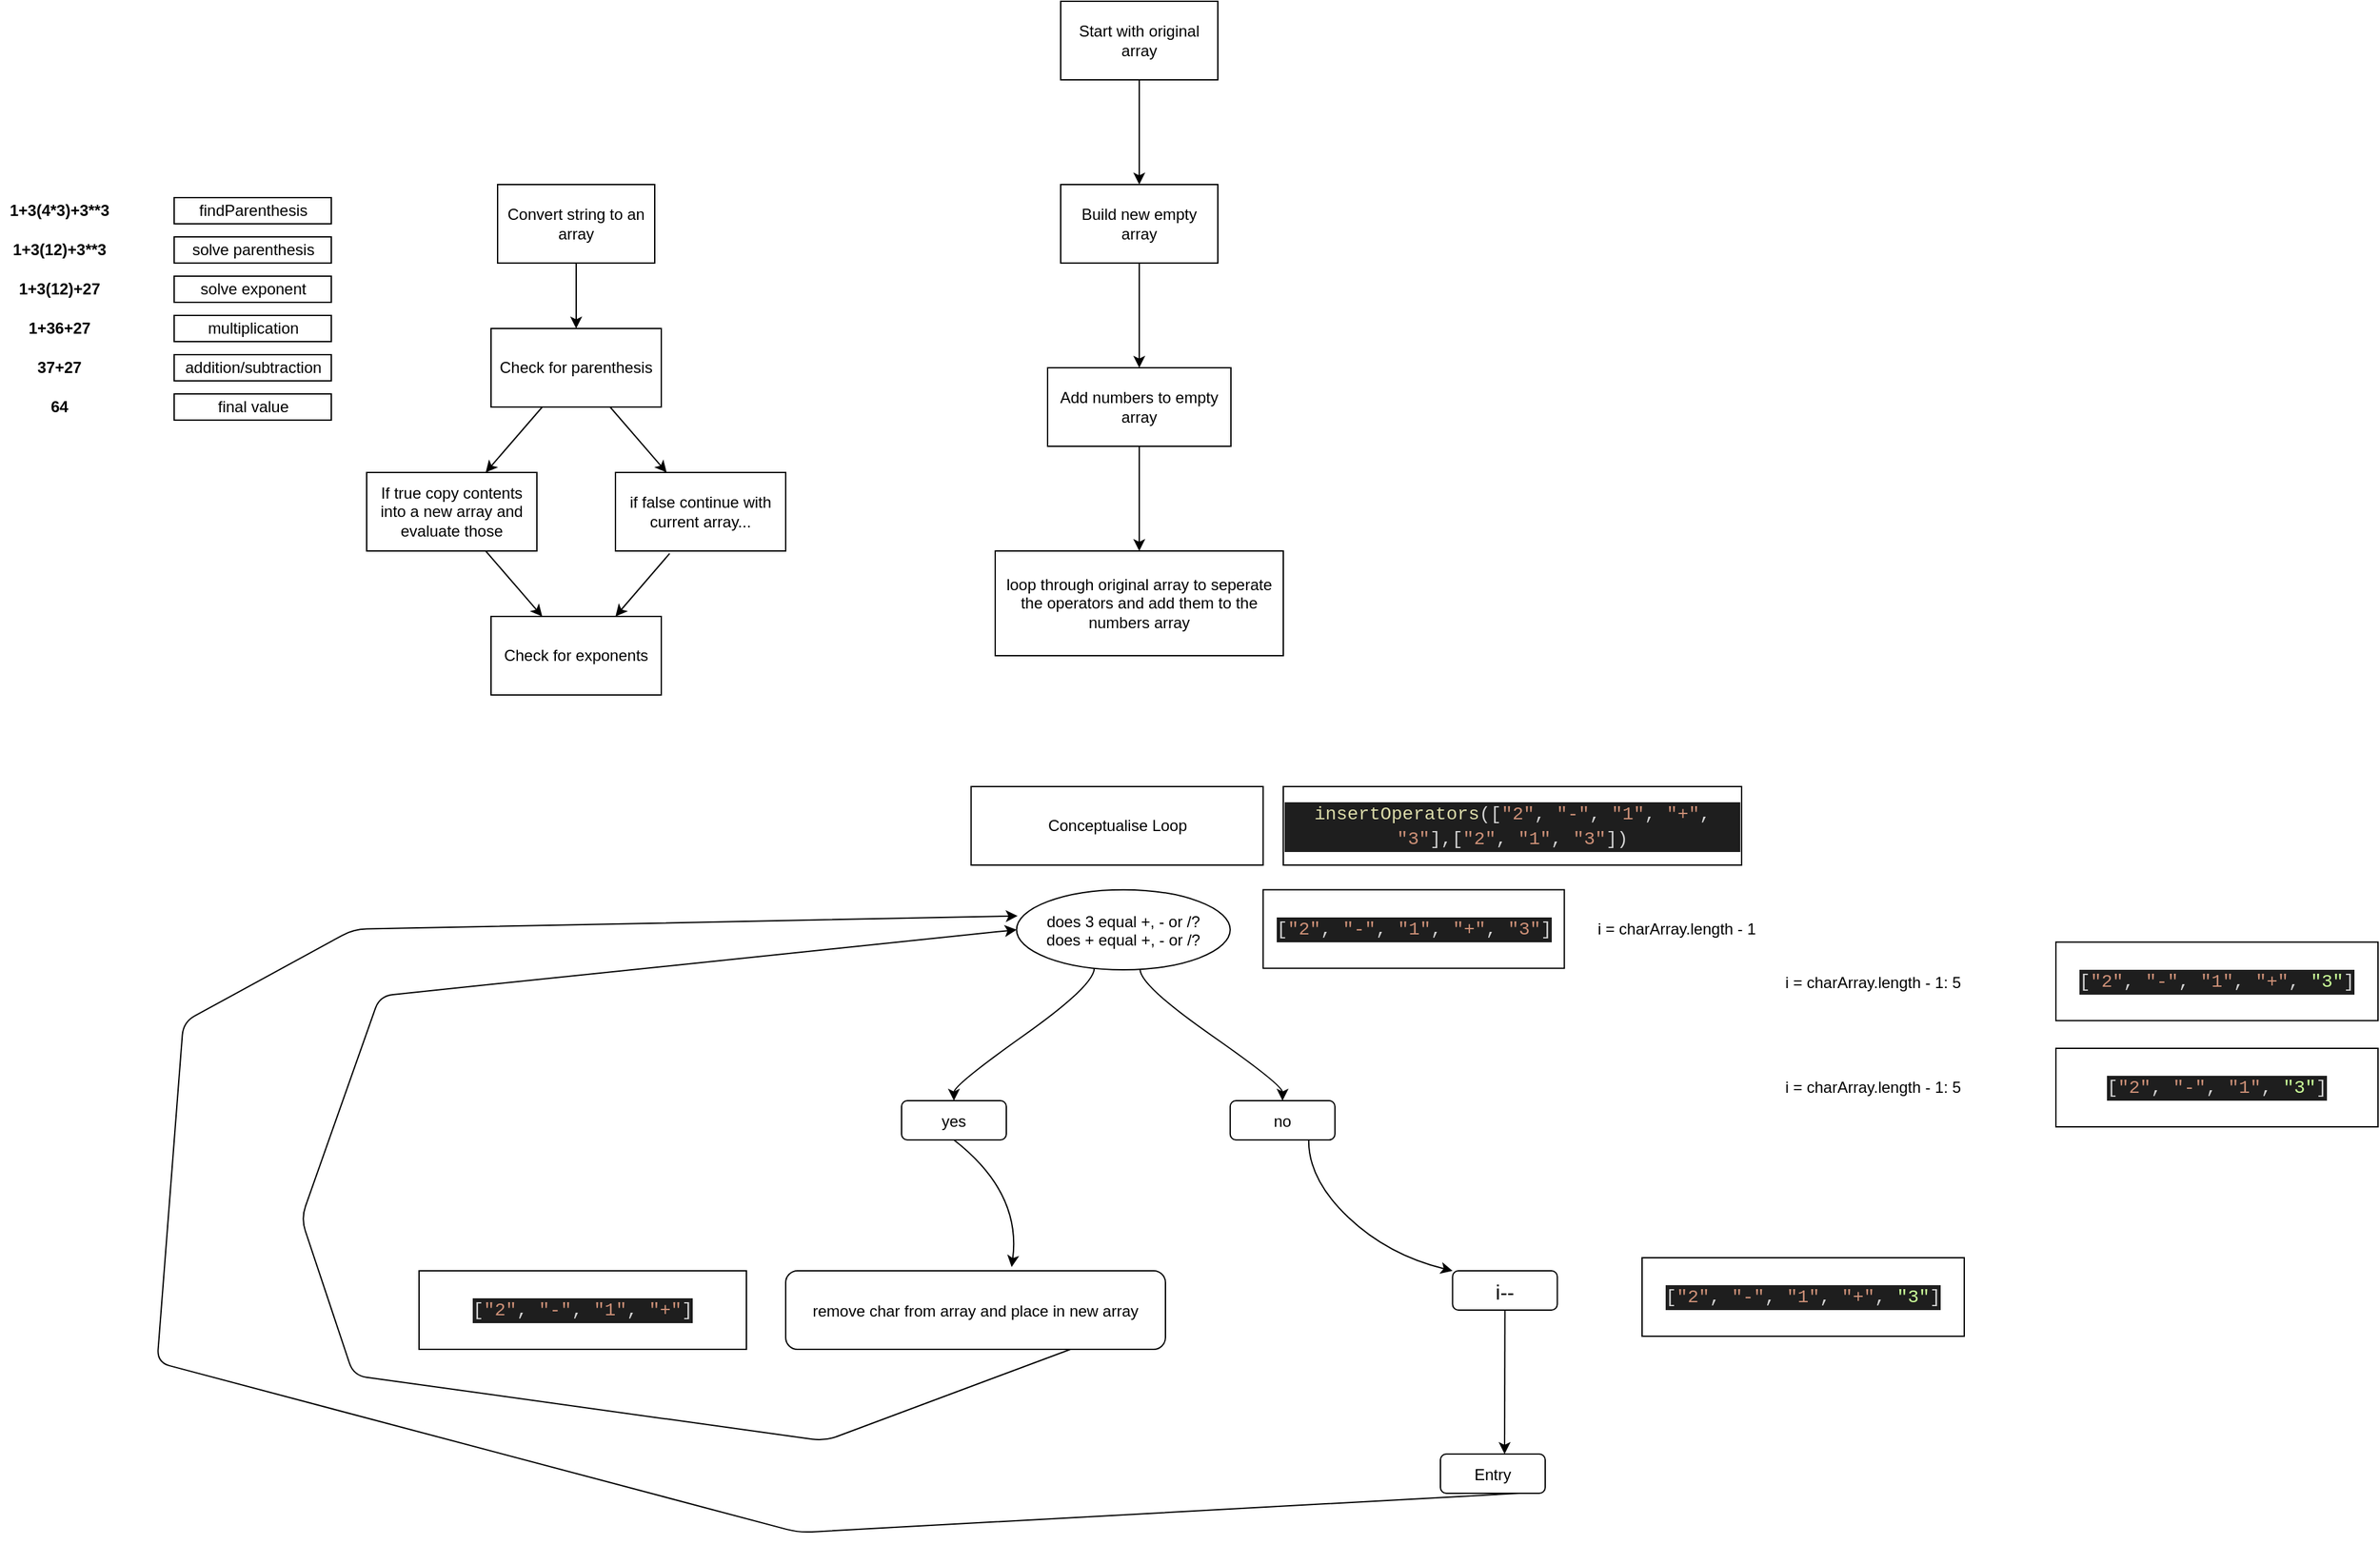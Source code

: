<mxfile>
    <diagram id="-ucvT8-kgHedsvhfO-7C" name="Page-1">
        <mxGraphModel dx="840" dy="1571" grid="1" gridSize="10" guides="1" tooltips="1" connect="1" arrows="1" fold="1" page="1" pageScale="1" pageWidth="827" pageHeight="1169" math="0" shadow="0">
            <root>
                <mxCell id="0"/>
                <mxCell id="1" parent="0"/>
                <mxCell id="2" value="1+3(4*3)+3**3" style="text;html=1;resizable=0;autosize=1;align=center;verticalAlign=middle;points=[];fillColor=none;strokeColor=none;rounded=0;fontStyle=1" parent="1" vertex="1">
                    <mxGeometry x="280" y="120" width="90" height="20" as="geometry"/>
                </mxCell>
                <mxCell id="4" value="1+3(12)+3**3" style="text;html=1;resizable=0;autosize=1;align=center;verticalAlign=middle;points=[];fillColor=none;strokeColor=none;rounded=0;fontStyle=1" parent="1" vertex="1">
                    <mxGeometry x="280" y="150" width="90" height="20" as="geometry"/>
                </mxCell>
                <mxCell id="5" value="1+3(12)+27" style="text;html=1;resizable=0;autosize=1;align=center;verticalAlign=middle;points=[];fillColor=none;strokeColor=none;rounded=0;fontStyle=1" parent="1" vertex="1">
                    <mxGeometry x="285" y="180" width="80" height="20" as="geometry"/>
                </mxCell>
                <mxCell id="6" value="1+36+27" style="text;html=1;resizable=0;autosize=1;align=center;verticalAlign=middle;points=[];fillColor=none;strokeColor=none;rounded=0;fontStyle=1" parent="1" vertex="1">
                    <mxGeometry x="295" y="210" width="60" height="20" as="geometry"/>
                </mxCell>
                <mxCell id="7" value="37+27" style="text;html=1;resizable=0;autosize=1;align=center;verticalAlign=middle;points=[];fillColor=none;strokeColor=none;rounded=0;fontStyle=1" parent="1" vertex="1">
                    <mxGeometry x="300" y="240" width="50" height="20" as="geometry"/>
                </mxCell>
                <mxCell id="8" value="64" style="text;html=1;resizable=0;autosize=1;align=center;verticalAlign=middle;points=[];fillColor=none;strokeColor=none;rounded=0;fontStyle=1" parent="1" vertex="1">
                    <mxGeometry x="310" y="270" width="30" height="20" as="geometry"/>
                </mxCell>
                <mxCell id="9" value="" style="whiteSpace=wrap;html=1;" parent="1" vertex="1">
                    <mxGeometry x="413" y="120" width="120" height="20" as="geometry"/>
                </mxCell>
                <mxCell id="10" value="findParenthesis" style="text;html=1;resizable=0;autosize=1;align=center;verticalAlign=middle;points=[];fillColor=none;strokeColor=none;rounded=0;" parent="1" vertex="1">
                    <mxGeometry x="423" y="120" width="100" height="20" as="geometry"/>
                </mxCell>
                <mxCell id="11" value="" style="whiteSpace=wrap;html=1;" parent="1" vertex="1">
                    <mxGeometry x="413" y="150" width="120" height="20" as="geometry"/>
                </mxCell>
                <mxCell id="12" value="solve parenthesis" style="text;html=1;resizable=0;autosize=1;align=center;verticalAlign=middle;points=[];fillColor=none;strokeColor=none;rounded=0;" parent="1" vertex="1">
                    <mxGeometry x="418" y="150" width="110" height="20" as="geometry"/>
                </mxCell>
                <mxCell id="16" value="" style="whiteSpace=wrap;html=1;" parent="1" vertex="1">
                    <mxGeometry x="413" y="180" width="120" height="20" as="geometry"/>
                </mxCell>
                <mxCell id="17" value="solve exponent" style="text;html=1;resizable=0;autosize=1;align=center;verticalAlign=middle;points=[];fillColor=none;strokeColor=none;rounded=0;" parent="1" vertex="1">
                    <mxGeometry x="423" y="180" width="100" height="20" as="geometry"/>
                </mxCell>
                <mxCell id="18" value="" style="whiteSpace=wrap;html=1;" parent="1" vertex="1">
                    <mxGeometry x="413" y="210" width="120" height="20" as="geometry"/>
                </mxCell>
                <mxCell id="19" value="multiplication" style="text;html=1;resizable=0;autosize=1;align=center;verticalAlign=middle;points=[];fillColor=none;strokeColor=none;rounded=0;" parent="1" vertex="1">
                    <mxGeometry x="433" y="210" width="80" height="20" as="geometry"/>
                </mxCell>
                <mxCell id="20" value="" style="whiteSpace=wrap;html=1;" parent="1" vertex="1">
                    <mxGeometry x="413" y="240" width="120" height="20" as="geometry"/>
                </mxCell>
                <mxCell id="21" value="addition/subtraction" style="text;html=1;resizable=0;autosize=1;align=center;verticalAlign=middle;points=[];fillColor=none;strokeColor=none;rounded=0;" parent="1" vertex="1">
                    <mxGeometry x="413" y="240" width="120" height="20" as="geometry"/>
                </mxCell>
                <mxCell id="23" value="" style="whiteSpace=wrap;html=1;" parent="1" vertex="1">
                    <mxGeometry x="413" y="270" width="120" height="20" as="geometry"/>
                </mxCell>
                <mxCell id="24" value="final value" style="text;html=1;resizable=0;autosize=1;align=center;verticalAlign=middle;points=[];fillColor=none;strokeColor=none;rounded=0;" parent="1" vertex="1">
                    <mxGeometry x="438" y="270" width="70" height="20" as="geometry"/>
                </mxCell>
                <mxCell id="27" value="" style="edgeStyle=none;html=1;" parent="1" source="25" target="26" edge="1">
                    <mxGeometry relative="1" as="geometry"/>
                </mxCell>
                <mxCell id="25" value="Convert string to an array" style="whiteSpace=wrap;html=1;" parent="1" vertex="1">
                    <mxGeometry x="660" y="110" width="120" height="60" as="geometry"/>
                </mxCell>
                <mxCell id="29" value="" style="edgeStyle=none;html=1;" parent="1" source="26" target="28" edge="1">
                    <mxGeometry relative="1" as="geometry"/>
                </mxCell>
                <mxCell id="31" value="" style="edgeStyle=none;html=1;" parent="1" source="26" target="30" edge="1">
                    <mxGeometry relative="1" as="geometry"/>
                </mxCell>
                <mxCell id="26" value="Check for parenthesis" style="whiteSpace=wrap;html=1;" parent="1" vertex="1">
                    <mxGeometry x="655" y="220" width="130" height="60" as="geometry"/>
                </mxCell>
                <mxCell id="33" value="" style="edgeStyle=none;html=1;" parent="1" source="28" target="32" edge="1">
                    <mxGeometry relative="1" as="geometry"/>
                </mxCell>
                <mxCell id="28" value="If true copy contents into a new array and evaluate those" style="whiteSpace=wrap;html=1;" parent="1" vertex="1">
                    <mxGeometry x="560" y="330" width="130" height="60" as="geometry"/>
                </mxCell>
                <mxCell id="34" style="edgeStyle=none;html=1;entryX=0.731;entryY=-0.001;entryDx=0;entryDy=0;exitX=0.318;exitY=1.033;exitDx=0;exitDy=0;exitPerimeter=0;entryPerimeter=0;" parent="1" source="30" target="32" edge="1">
                    <mxGeometry relative="1" as="geometry">
                        <mxPoint x="790" y="400" as="sourcePoint"/>
                    </mxGeometry>
                </mxCell>
                <mxCell id="30" value="if false continue with current array..." style="whiteSpace=wrap;html=1;" parent="1" vertex="1">
                    <mxGeometry x="750" y="330" width="130" height="60" as="geometry"/>
                </mxCell>
                <mxCell id="32" value="Check for exponents" style="whiteSpace=wrap;html=1;" parent="1" vertex="1">
                    <mxGeometry x="655" y="440" width="130" height="60" as="geometry"/>
                </mxCell>
                <mxCell id="37" value="" style="edgeStyle=none;html=1;" parent="1" source="35" target="36" edge="1">
                    <mxGeometry relative="1" as="geometry"/>
                </mxCell>
                <mxCell id="41" value="" style="edgeStyle=none;html=1;entryX=0.5;entryY=0;entryDx=0;entryDy=0;" parent="1" source="40" target="35" edge="1">
                    <mxGeometry relative="1" as="geometry">
                        <mxPoint x="1300" y="30" as="sourcePoint"/>
                    </mxGeometry>
                </mxCell>
                <mxCell id="35" value="Build new empty array" style="whiteSpace=wrap;html=1;" parent="1" vertex="1">
                    <mxGeometry x="1090" y="110" width="120" height="60" as="geometry"/>
                </mxCell>
                <mxCell id="39" value="" style="edgeStyle=none;html=1;" parent="1" source="36" target="38" edge="1">
                    <mxGeometry relative="1" as="geometry"/>
                </mxCell>
                <mxCell id="36" value="Add numbers to empty array" style="whiteSpace=wrap;html=1;" parent="1" vertex="1">
                    <mxGeometry x="1080" y="250" width="140" height="60" as="geometry"/>
                </mxCell>
                <mxCell id="38" value="loop through original array to seperate the operators and add them to the numbers array" style="whiteSpace=wrap;html=1;" parent="1" vertex="1">
                    <mxGeometry x="1040" y="390" width="220" height="80" as="geometry"/>
                </mxCell>
                <mxCell id="40" value="Start with original array" style="whiteSpace=wrap;html=1;" parent="1" vertex="1">
                    <mxGeometry x="1090" y="-30" width="120" height="60" as="geometry"/>
                </mxCell>
                <mxCell id="42" value="Conceptualise Loop" style="whiteSpace=wrap;html=1;" vertex="1" parent="1">
                    <mxGeometry x="1021.61" y="570" width="223" height="60" as="geometry"/>
                </mxCell>
                <mxCell id="44" value="does 3 equal +, - or /?&#10;does + equal +, - or /?" style="ellipse" vertex="1" parent="1">
                    <mxGeometry x="1056.32" y="648.83" width="163.11" height="61.17" as="geometry"/>
                </mxCell>
                <mxCell id="45" value="yes" style="rounded=1;" vertex="1" parent="1">
                    <mxGeometry x="968.477" y="810" width="80" height="30" as="geometry"/>
                </mxCell>
                <mxCell id="46" value="" style="curved=1;noEdgeStyle=1;orthogonal=1;" edge="1" source="44" target="45" parent="1">
                    <mxGeometry relative="1" as="geometry">
                        <Array as="points">
                            <mxPoint x="1115.614" y="722"/>
                            <mxPoint x="1008.477" y="798"/>
                        </Array>
                    </mxGeometry>
                </mxCell>
                <mxCell id="47" value="no" style="rounded=1;" vertex="1" parent="1">
                    <mxGeometry x="1219.427" y="810" width="80" height="30" as="geometry"/>
                </mxCell>
                <mxCell id="48" value="" style="curved=1;noEdgeStyle=1;orthogonal=1;" edge="1" source="44" target="47" parent="1">
                    <mxGeometry relative="1" as="geometry">
                        <Array as="points">
                            <mxPoint x="1150.614" y="722"/>
                            <mxPoint x="1259.427" y="798"/>
                        </Array>
                    </mxGeometry>
                </mxCell>
                <mxCell id="85" style="edgeStyle=none;html=1;exitX=0.75;exitY=1;exitDx=0;exitDy=0;fontSize=16;fontColor=#CCFF99;entryX=0;entryY=0.5;entryDx=0;entryDy=0;" edge="1" parent="1" source="51" target="44">
                    <mxGeometry relative="1" as="geometry">
                        <mxPoint x="820" y="660" as="targetPoint"/>
                        <Array as="points">
                            <mxPoint x="910" y="1070"/>
                            <mxPoint x="550" y="1020"/>
                            <mxPoint x="510" y="900"/>
                            <mxPoint x="570" y="730"/>
                        </Array>
                    </mxGeometry>
                </mxCell>
                <mxCell id="51" value="remove char from array and place in new array" style="rounded=1;" vertex="1" parent="1">
                    <mxGeometry x="880" y="940" width="290" height="60" as="geometry"/>
                </mxCell>
                <mxCell id="52" value="" style="curved=1;noEdgeStyle=1;orthogonal=1;exitX=0.5;exitY=1;exitDx=0;exitDy=0;entryX=0.595;entryY=-0.047;entryDx=0;entryDy=0;entryPerimeter=0;" edge="1" source="45" target="51" parent="1">
                    <mxGeometry relative="1" as="geometry">
                        <Array as="points">
                            <mxPoint x="1060" y="880"/>
                        </Array>
                    </mxGeometry>
                </mxCell>
                <mxCell id="53" value="i--" style="rounded=1;fontSize=16;" vertex="1" parent="1">
                    <mxGeometry x="1389.25" y="940" width="80" height="30" as="geometry"/>
                </mxCell>
                <mxCell id="54" value="" style="curved=1;noEdgeStyle=1;orthogonal=1;exitX=0.75;exitY=1;exitDx=0;exitDy=0;" edge="1" source="47" target="53" parent="1">
                    <mxGeometry relative="1" as="geometry">
                        <Array as="points">
                            <mxPoint x="1279" y="870"/>
                            <mxPoint x="1340" y="928"/>
                        </Array>
                    </mxGeometry>
                </mxCell>
                <mxCell id="84" style="edgeStyle=none;html=1;exitX=0.75;exitY=1;exitDx=0;exitDy=0;fontSize=16;fontColor=#CCFF99;entryX=0.005;entryY=0.327;entryDx=0;entryDy=0;entryPerimeter=0;" edge="1" parent="1" source="67" target="44">
                    <mxGeometry relative="1" as="geometry">
                        <mxPoint x="1370" y="790" as="targetPoint"/>
                        <Array as="points">
                            <mxPoint x="890" y="1140"/>
                            <mxPoint x="400" y="1010"/>
                            <mxPoint x="420" y="750"/>
                            <mxPoint x="550" y="679"/>
                        </Array>
                    </mxGeometry>
                </mxCell>
                <mxCell id="67" value="Entry" style="rounded=1;" vertex="1" parent="1">
                    <mxGeometry x="1380" y="1080" width="80" height="30" as="geometry"/>
                </mxCell>
                <mxCell id="68" value="" style="curved=1;noEdgeStyle=1;orthogonal=1;exitX=0.5;exitY=1;exitDx=0;exitDy=0;" edge="1" source="53" target="67" parent="1">
                    <mxGeometry relative="1" as="geometry">
                        <Array as="points">
                            <mxPoint x="1429" y="1030"/>
                        </Array>
                    </mxGeometry>
                </mxCell>
                <mxCell id="75" value="&lt;div style=&quot;color: rgb(212 , 212 , 212) ; background-color: rgb(30 , 30 , 30) ; font-family: &amp;#34;consolas&amp;#34; , &amp;#34;courier new&amp;#34; , monospace ; font-size: 14px ; line-height: 19px&quot;&gt;&lt;span style=&quot;color: #dcdcaa&quot;&gt;insertOperators&lt;/span&gt;([&lt;span style=&quot;color: #ce9178&quot;&gt;&quot;2&quot;&lt;/span&gt;, &lt;span style=&quot;color: #ce9178&quot;&gt;&quot;-&quot;&lt;/span&gt;, &lt;span style=&quot;color: #ce9178&quot;&gt;&quot;1&quot;&lt;/span&gt;, &lt;span style=&quot;color: #ce9178&quot;&gt;&quot;+&quot;&lt;/span&gt;, &lt;span style=&quot;color: #ce9178&quot;&gt;&quot;3&quot;&lt;/span&gt;],[&lt;span style=&quot;color: #ce9178&quot;&gt;&quot;2&quot;&lt;/span&gt;, &lt;span style=&quot;color: #ce9178&quot;&gt;&quot;1&quot;&lt;/span&gt;, &lt;span style=&quot;color: #ce9178&quot;&gt;&quot;3&quot;&lt;/span&gt;])&lt;/div&gt;" style="whiteSpace=wrap;html=1;" vertex="1" parent="1">
                    <mxGeometry x="1260" y="570" width="350" height="60" as="geometry"/>
                </mxCell>
                <mxCell id="76" value="i = charArray.length - 1" style="text;html=1;align=center;verticalAlign=middle;resizable=0;points=[];autosize=1;strokeColor=none;fillColor=none;" vertex="1" parent="1">
                    <mxGeometry x="1490" y="668.83" width="140" height="20" as="geometry"/>
                </mxCell>
                <mxCell id="80" value="&lt;div style=&quot;color: rgb(212 , 212 , 212) ; background-color: rgb(30 , 30 , 30) ; font-family: &amp;#34;consolas&amp;#34; , &amp;#34;courier new&amp;#34; , monospace ; font-size: 14px ; line-height: 19px&quot;&gt;[&lt;span style=&quot;color: #ce9178&quot;&gt;&quot;2&quot;&lt;/span&gt;, &lt;span style=&quot;color: #ce9178&quot;&gt;&quot;-&quot;&lt;/span&gt;, &lt;span style=&quot;color: #ce9178&quot;&gt;&quot;1&quot;&lt;/span&gt;, &lt;span style=&quot;color: #ce9178&quot;&gt;&quot;+&quot;&lt;/span&gt;, &lt;span style=&quot;color: #ce9178&quot;&gt;&quot;3&quot;&lt;/span&gt;]&lt;/div&gt;" style="whiteSpace=wrap;html=1;" vertex="1" parent="1">
                    <mxGeometry x="1244.61" y="648.83" width="230" height="60" as="geometry"/>
                </mxCell>
                <mxCell id="82" value="&lt;div style=&quot;background-color: rgb(30 , 30 , 30) ; font-family: &amp;#34;consolas&amp;#34; , &amp;#34;courier new&amp;#34; , monospace ; font-size: 14px ; line-height: 19px&quot;&gt;&lt;font color=&quot;#d4d4d4&quot;&gt;[&lt;/font&gt;&lt;span style=&quot;color: rgb(206 , 145 , 120)&quot;&gt;&quot;2&quot;&lt;/span&gt;&lt;font color=&quot;#d4d4d4&quot;&gt;, &lt;/font&gt;&lt;span style=&quot;color: rgb(206 , 145 , 120)&quot;&gt;&quot;-&quot;&lt;/span&gt;&lt;font color=&quot;#d4d4d4&quot;&gt;, &lt;/font&gt;&lt;span style=&quot;color: rgb(206 , 145 , 120)&quot;&gt;&quot;1&quot;&lt;/span&gt;&lt;font color=&quot;#d4d4d4&quot;&gt;, &lt;/font&gt;&lt;span style=&quot;color: rgb(206 , 145 , 120)&quot;&gt;&quot;+&quot;&lt;/span&gt;&lt;font color=&quot;#d4d4d4&quot;&gt;, &lt;/font&gt;&lt;font color=&quot;#ccff99&quot;&gt;&quot;3&quot;&lt;/font&gt;&lt;font color=&quot;#d4d4d4&quot;&gt;]&lt;/font&gt;&lt;/div&gt;" style="whiteSpace=wrap;html=1;" vertex="1" parent="1">
                    <mxGeometry x="1534" y="930" width="246" height="60" as="geometry"/>
                </mxCell>
                <mxCell id="83" value="&lt;div style=&quot;color: rgb(212 , 212 , 212) ; background-color: rgb(30 , 30 , 30) ; font-family: &amp;#34;consolas&amp;#34; , &amp;#34;courier new&amp;#34; , monospace ; font-size: 14px ; line-height: 19px&quot;&gt;[&lt;span style=&quot;color: #ce9178&quot;&gt;&quot;2&quot;&lt;/span&gt;, &lt;span style=&quot;color: #ce9178&quot;&gt;&quot;-&quot;&lt;/span&gt;, &lt;span style=&quot;color: #ce9178&quot;&gt;&quot;1&quot;&lt;/span&gt;, &lt;span style=&quot;color: #ce9178&quot;&gt;&quot;+&quot;&lt;/span&gt;]&lt;/div&gt;" style="whiteSpace=wrap;html=1;labelBackgroundColor=#66B2FF;fontColor=#CCFF99;" vertex="1" parent="1">
                    <mxGeometry x="600" y="940" width="250" height="60" as="geometry"/>
                </mxCell>
                <mxCell id="86" value="&lt;div style=&quot;background-color: rgb(30 , 30 , 30) ; font-family: &amp;#34;consolas&amp;#34; , &amp;#34;courier new&amp;#34; , monospace ; font-size: 14px ; line-height: 19px&quot;&gt;&lt;font color=&quot;#d4d4d4&quot;&gt;[&lt;/font&gt;&lt;span style=&quot;color: rgb(206 , 145 , 120)&quot;&gt;&quot;2&quot;&lt;/span&gt;&lt;font color=&quot;#d4d4d4&quot;&gt;, &lt;/font&gt;&lt;span style=&quot;color: rgb(206 , 145 , 120)&quot;&gt;&quot;-&quot;&lt;/span&gt;&lt;font color=&quot;#d4d4d4&quot;&gt;, &lt;/font&gt;&lt;span style=&quot;color: rgb(206 , 145 , 120)&quot;&gt;&quot;1&quot;&lt;/span&gt;&lt;font color=&quot;#d4d4d4&quot;&gt;, &lt;/font&gt;&lt;span style=&quot;color: rgb(206 , 145 , 120)&quot;&gt;&quot;+&quot;&lt;/span&gt;&lt;font color=&quot;#d4d4d4&quot;&gt;, &lt;/font&gt;&lt;font color=&quot;#ccff99&quot;&gt;&quot;3&quot;&lt;/font&gt;&lt;font color=&quot;#d4d4d4&quot;&gt;]&lt;/font&gt;&lt;/div&gt;" style="whiteSpace=wrap;html=1;" vertex="1" parent="1">
                    <mxGeometry x="1850" y="688.83" width="246" height="60" as="geometry"/>
                </mxCell>
                <mxCell id="87" value="&lt;div style=&quot;background-color: rgb(30 , 30 , 30) ; font-family: &amp;#34;consolas&amp;#34; , &amp;#34;courier new&amp;#34; , monospace ; font-size: 14px ; line-height: 19px&quot;&gt;&lt;font color=&quot;#d4d4d4&quot;&gt;[&lt;/font&gt;&lt;span style=&quot;color: rgb(206 , 145 , 120)&quot;&gt;&quot;2&quot;&lt;/span&gt;&lt;font color=&quot;#d4d4d4&quot;&gt;, &lt;/font&gt;&lt;span style=&quot;color: rgb(206 , 145 , 120)&quot;&gt;&quot;-&quot;&lt;/span&gt;&lt;font color=&quot;#d4d4d4&quot;&gt;, &lt;/font&gt;&lt;span style=&quot;color: rgb(206 , 145 , 120)&quot;&gt;&quot;1&quot;&lt;/span&gt;&lt;font color=&quot;#d4d4d4&quot;&gt;,&lt;/font&gt;&lt;font color=&quot;#d4d4d4&quot;&gt;&amp;nbsp;&lt;/font&gt;&lt;font color=&quot;#ccff99&quot;&gt;&quot;3&quot;&lt;/font&gt;&lt;font color=&quot;#d4d4d4&quot;&gt;]&lt;/font&gt;&lt;/div&gt;" style="whiteSpace=wrap;html=1;" vertex="1" parent="1">
                    <mxGeometry x="1850" y="770" width="246" height="60" as="geometry"/>
                </mxCell>
                <mxCell id="88" value="i = charArray.length - 1: 5" style="text;html=1;align=center;verticalAlign=middle;resizable=0;points=[];autosize=1;strokeColor=none;fillColor=none;" vertex="1" parent="1">
                    <mxGeometry x="1635" y="710" width="150" height="20" as="geometry"/>
                </mxCell>
                <mxCell id="89" value="i = charArray.length - 1: 5" style="text;html=1;align=center;verticalAlign=middle;resizable=0;points=[];autosize=1;strokeColor=none;fillColor=none;" vertex="1" parent="1">
                    <mxGeometry x="1635" y="790" width="150" height="20" as="geometry"/>
                </mxCell>
            </root>
        </mxGraphModel>
    </diagram>
</mxfile>